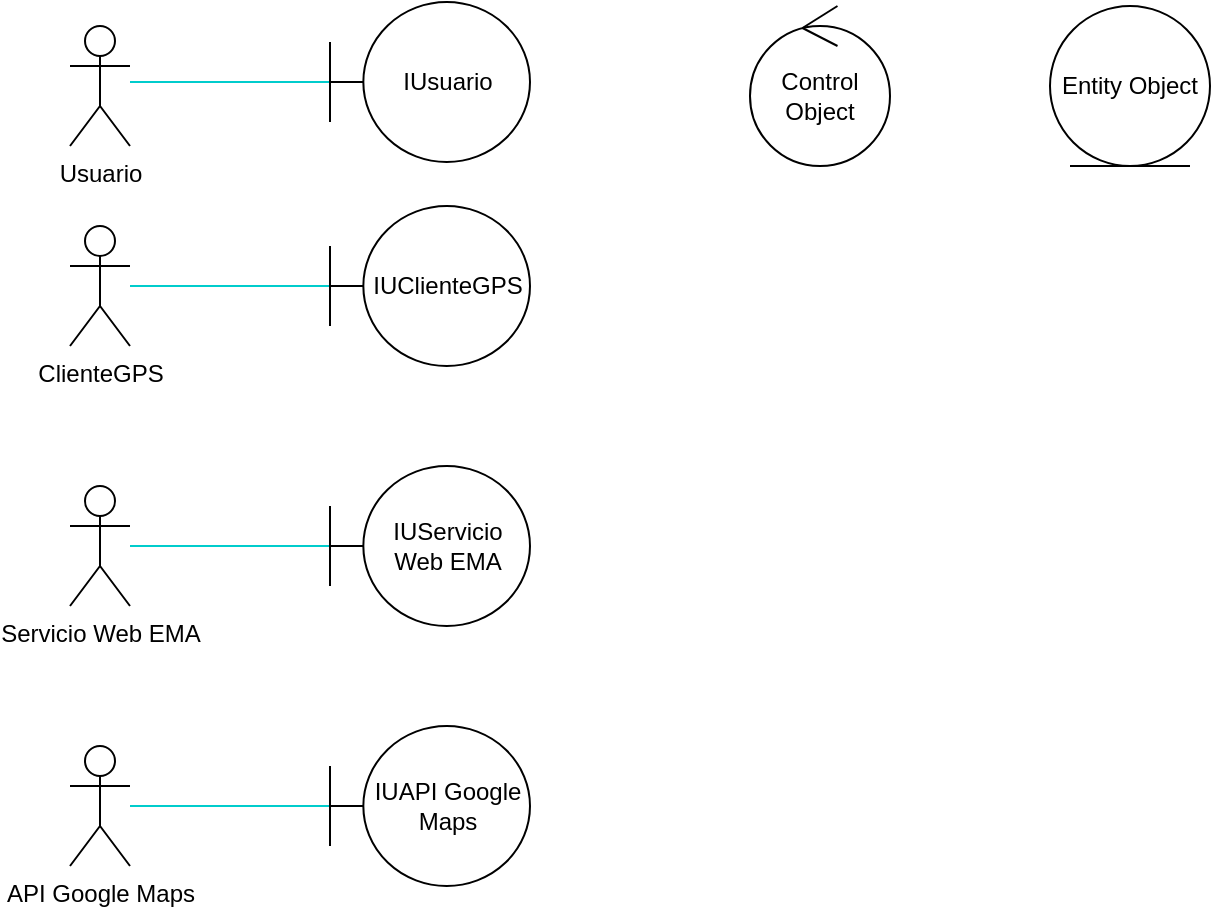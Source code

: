 <mxfile version="12.5.1" type="github"><diagram id="VGJH4sr8CrQg2eb5v-pZ" name="Page-1"><mxGraphModel dx="868" dy="420" grid="1" gridSize="10" guides="1" tooltips="1" connect="1" arrows="1" fold="1" page="1" pageScale="1" pageWidth="850" pageHeight="1100" math="0" shadow="0"><root><mxCell id="0"/><mxCell id="1" parent="0"/><mxCell id="nBfQ12rVYIrD_7408x3T-1" value="Usuario" style="shape=umlActor;verticalLabelPosition=bottom;labelBackgroundColor=#ffffff;verticalAlign=top;html=1;outlineConnect=0;" vertex="1" parent="1"><mxGeometry x="110" y="140" width="30" height="60" as="geometry"/></mxCell><mxCell id="nBfQ12rVYIrD_7408x3T-16" style="edgeStyle=orthogonalEdgeStyle;rounded=0;orthogonalLoop=1;jettySize=auto;html=1;endArrow=none;endFill=0;fillColor=#dae8fc;strokeColor=#00CCCC;" edge="1" parent="1" source="nBfQ12rVYIrD_7408x3T-2"><mxGeometry relative="1" as="geometry"><mxPoint x="140" y="168" as="targetPoint"/></mxGeometry></mxCell><mxCell id="nBfQ12rVYIrD_7408x3T-2" value="IUsuario" style="shape=umlBoundary;whiteSpace=wrap;html=1;" vertex="1" parent="1"><mxGeometry x="240" y="128" width="100" height="80" as="geometry"/></mxCell><mxCell id="nBfQ12rVYIrD_7408x3T-3" value="Entity Object" style="ellipse;shape=umlEntity;whiteSpace=wrap;html=1;" vertex="1" parent="1"><mxGeometry x="600" y="130" width="80" height="80" as="geometry"/></mxCell><mxCell id="nBfQ12rVYIrD_7408x3T-4" value="Control Object" style="ellipse;shape=umlControl;whiteSpace=wrap;html=1;" vertex="1" parent="1"><mxGeometry x="450" y="130" width="70" height="80" as="geometry"/></mxCell><mxCell id="nBfQ12rVYIrD_7408x3T-18" style="edgeStyle=orthogonalEdgeStyle;rounded=0;orthogonalLoop=1;jettySize=auto;html=1;endArrow=none;endFill=0;strokeColor=#00CCCC;" edge="1" parent="1" source="nBfQ12rVYIrD_7408x3T-5" target="nBfQ12rVYIrD_7408x3T-6"><mxGeometry relative="1" as="geometry"><mxPoint x="130" y="280" as="targetPoint"/></mxGeometry></mxCell><mxCell id="nBfQ12rVYIrD_7408x3T-5" value="IUClienteGPS" style="shape=umlBoundary;whiteSpace=wrap;html=1;" vertex="1" parent="1"><mxGeometry x="240" y="230" width="100" height="80" as="geometry"/></mxCell><mxCell id="nBfQ12rVYIrD_7408x3T-6" value="ClienteGPS" style="shape=umlActor;verticalLabelPosition=bottom;labelBackgroundColor=#ffffff;verticalAlign=top;html=1;outlineConnect=0;" vertex="1" parent="1"><mxGeometry x="110" y="240" width="30" height="60" as="geometry"/></mxCell><mxCell id="nBfQ12rVYIrD_7408x3T-7" value="Servicio Web EMA" style="shape=umlActor;verticalLabelPosition=bottom;labelBackgroundColor=#ffffff;verticalAlign=top;html=1;outlineConnect=0;" vertex="1" parent="1"><mxGeometry x="110" y="370" width="30" height="60" as="geometry"/></mxCell><mxCell id="nBfQ12rVYIrD_7408x3T-12" value="API Google Maps" style="shape=umlActor;verticalLabelPosition=bottom;labelBackgroundColor=#ffffff;verticalAlign=top;html=1;outlineConnect=0;" vertex="1" parent="1"><mxGeometry x="110" y="500" width="30" height="60" as="geometry"/></mxCell><mxCell id="nBfQ12rVYIrD_7408x3T-20" style="edgeStyle=orthogonalEdgeStyle;rounded=0;orthogonalLoop=1;jettySize=auto;html=1;endArrow=none;endFill=0;strokeColor=#00CCCC;" edge="1" parent="1" source="nBfQ12rVYIrD_7408x3T-13"><mxGeometry relative="1" as="geometry"><mxPoint x="140" y="400" as="targetPoint"/></mxGeometry></mxCell><mxCell id="nBfQ12rVYIrD_7408x3T-13" value="IUServicio Web EMA" style="shape=umlBoundary;whiteSpace=wrap;html=1;" vertex="1" parent="1"><mxGeometry x="240" y="360" width="100" height="80" as="geometry"/></mxCell><mxCell id="nBfQ12rVYIrD_7408x3T-21" style="edgeStyle=orthogonalEdgeStyle;rounded=0;orthogonalLoop=1;jettySize=auto;html=1;endArrow=none;endFill=0;strokeColor=#00CCCC;" edge="1" parent="1" source="nBfQ12rVYIrD_7408x3T-14"><mxGeometry relative="1" as="geometry"><mxPoint x="140" y="530" as="targetPoint"/></mxGeometry></mxCell><mxCell id="nBfQ12rVYIrD_7408x3T-14" value="IUAPI Google Maps" style="shape=umlBoundary;whiteSpace=wrap;html=1;" vertex="1" parent="1"><mxGeometry x="240" y="490" width="100" height="80" as="geometry"/></mxCell></root></mxGraphModel></diagram></mxfile>